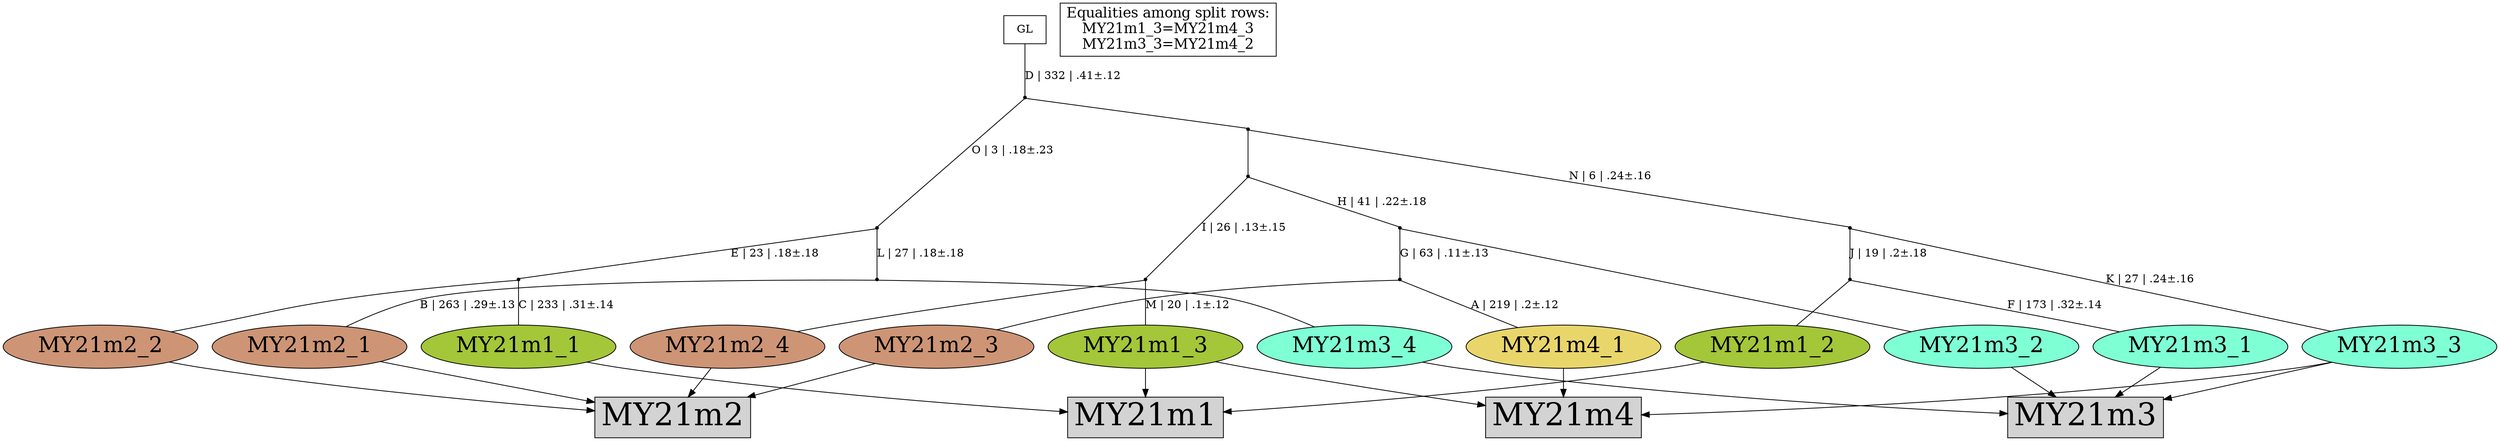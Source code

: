 digraph {
rowMY21m1[label="MY21m1",shape=box,style=filled,fontsize=40];
rowMY21m2[label="MY21m2",shape=box,style=filled,fontsize=40];
rowMY21m3[label="MY21m3",shape=box,style=filled,fontsize=40];
rowMY21m4[label="MY21m4",shape=box,style=filled,fontsize=40];
MY21m1_1[label="MY21m1_1",shape=oval,style=filled,fontsize=28,fillcolor="#a4c639"];
MY21m1_2[label="MY21m1_2",shape=oval,style=filled,fontsize=28,fillcolor="#a4c639"];
MY21m1_3[label="MY21m1_3",shape=oval,style=filled,fontsize=28,fillcolor="#a4c639"];
MY21m2_1[label="MY21m2_1",shape=oval,style=filled,fontsize=28,fillcolor="#cd9575"];
MY21m2_2[label="MY21m2_2",shape=oval,style=filled,fontsize=28,fillcolor="#cd9575"];
MY21m2_3[label="MY21m2_3",shape=oval,style=filled,fontsize=28,fillcolor="#cd9575"];
MY21m2_4[label="MY21m2_4",shape=oval,style=filled,fontsize=28,fillcolor="#cd9575"];
MY21m3_1[label="MY21m3_1",shape=oval,style=filled,fontsize=28,fillcolor="#7fffd4"];
MY21m3_2[label="MY21m3_2",shape=oval,style=filled,fontsize=28,fillcolor="#7fffd4"];
MY21m3_3[label="MY21m3_3",shape=oval,style=filled,fontsize=28,fillcolor="#7fffd4"];
MY21m3_4[label="MY21m3_4",shape=oval,style=filled,fontsize=28,fillcolor="#7fffd4"];
MY21m4_1[label="MY21m4_1",shape=oval,style=filled,fontsize=28,fillcolor="#e9d66b"];
MY21m1_1 -> rowMY21m1[arrowhead="normal"];
MY21m1_2 -> rowMY21m1[arrowhead="normal"];
MY21m1_3 -> rowMY21m1[arrowhead="normal"];
MY21m2_1 -> rowMY21m2[arrowhead="normal"];
MY21m2_2 -> rowMY21m2[arrowhead="normal"];
MY21m2_3 -> rowMY21m2[arrowhead="normal"];
MY21m2_4 -> rowMY21m2[arrowhead="normal"];
MY21m3_1 -> rowMY21m3[arrowhead="normal"];
MY21m3_2 -> rowMY21m3[arrowhead="normal"];
MY21m3_3 -> rowMY21m3[arrowhead="normal"];
MY21m3_4 -> rowMY21m3[arrowhead="normal"];
MY21m4_1 -> rowMY21m4[arrowhead="normal"];
MY21m3_3 -> rowMY21m4[arrowhead="normal"];
MY21m1_3 -> rowMY21m4[arrowhead="normal"];
{rank = same;MY21m1_1;MY21m1_2;MY21m1_3;MY21m2_1;MY21m2_2;MY21m2_3;MY21m2_4;MY21m3_1;MY21m3_2;MY21m3_3;MY21m3_4;MY21m4_1;}
legend[label="Equalities among split rows:
MY21m1_3=MY21m4_3
MY21m3_3=MY21m4_2
",shape=box,fontsize=18];
Int1[shape=point,style=filled,fillcolor=black,label=""];
Int1 -> MY21m2_3[arrowhead=none, label=""];
Int1 -> MY21m4_1[arrowhead=none, label="A | 219 | .2±.12"];
Int2[shape=point,style=filled,fillcolor=black,label=""];
Int2 -> MY21m2_1[arrowhead=none, label="B | 263 | .29±.13"];
Int2 -> MY21m3_4[arrowhead=none, label=""];
Int3[shape=point,style=filled,fillcolor=black,label=""];
Int3 -> MY21m1_2[arrowhead=none, label=""];
Int3 -> MY21m3_1[arrowhead=none, label="F | 173 | .32±.14"];
Int4[shape=point,style=filled,fillcolor=black,label=""];
Int4 -> MY21m1_1[arrowhead=none, label="C | 233 | .31±.14"];
Int4 -> MY21m2_2[arrowhead=none, label=""];
Int5[shape=point,style=filled,fillcolor=black,label=""];
Int5 -> Int2[arrowhead=none, label="L | 27 | .18±.18"];
Int5 -> Int4[arrowhead=none, label="E | 23 | .18±.18"];
Int6[shape=point,style=filled,fillcolor=black,label=""];
Int6 -> MY21m3_3[arrowhead=none, label="K | 27 | .24±.16"];
Int6 -> Int3[arrowhead=none, label="J | 19 | .2±.18"];
Int7[shape=point,style=filled,fillcolor=black,label=""];
Int7 -> MY21m3_2[arrowhead=none, label=""];
Int7 -> Int1[arrowhead=none, label="G | 63 | .11±.13"];
Int8[shape=point,style=filled,fillcolor=black,label=""];
Int8 -> MY21m1_3[arrowhead=none, label="M | 20 | .1±.12"];
Int8 -> MY21m2_4[arrowhead=none, label=""];
Int9[shape=point,style=filled,fillcolor=black,label=""];
Int9 -> Int7[arrowhead=none, label="H | 41 | .22±.18"];
Int9 -> Int8[arrowhead=none, label="I | 26 | .13±.15"];
Int10[shape=point,style=filled,fillcolor=black,label=""];
Int10 -> Int6[arrowhead=none, label="N | 6 | .24±.16"];
Int10 -> Int9[arrowhead=none, label=""];
Int11[shape=point,style=filled,fillcolor=black,label=""];
Int11 -> Int5[arrowhead=none, label="O | 3 | .18±.23"];
Int11 -> Int10[arrowhead=none, label=""];
GL[label="GL",shape=box,style=filled,fillcolor=white];
GL -> Int11[arrowhead=none, label="D | 332 | .41±.12"];
}